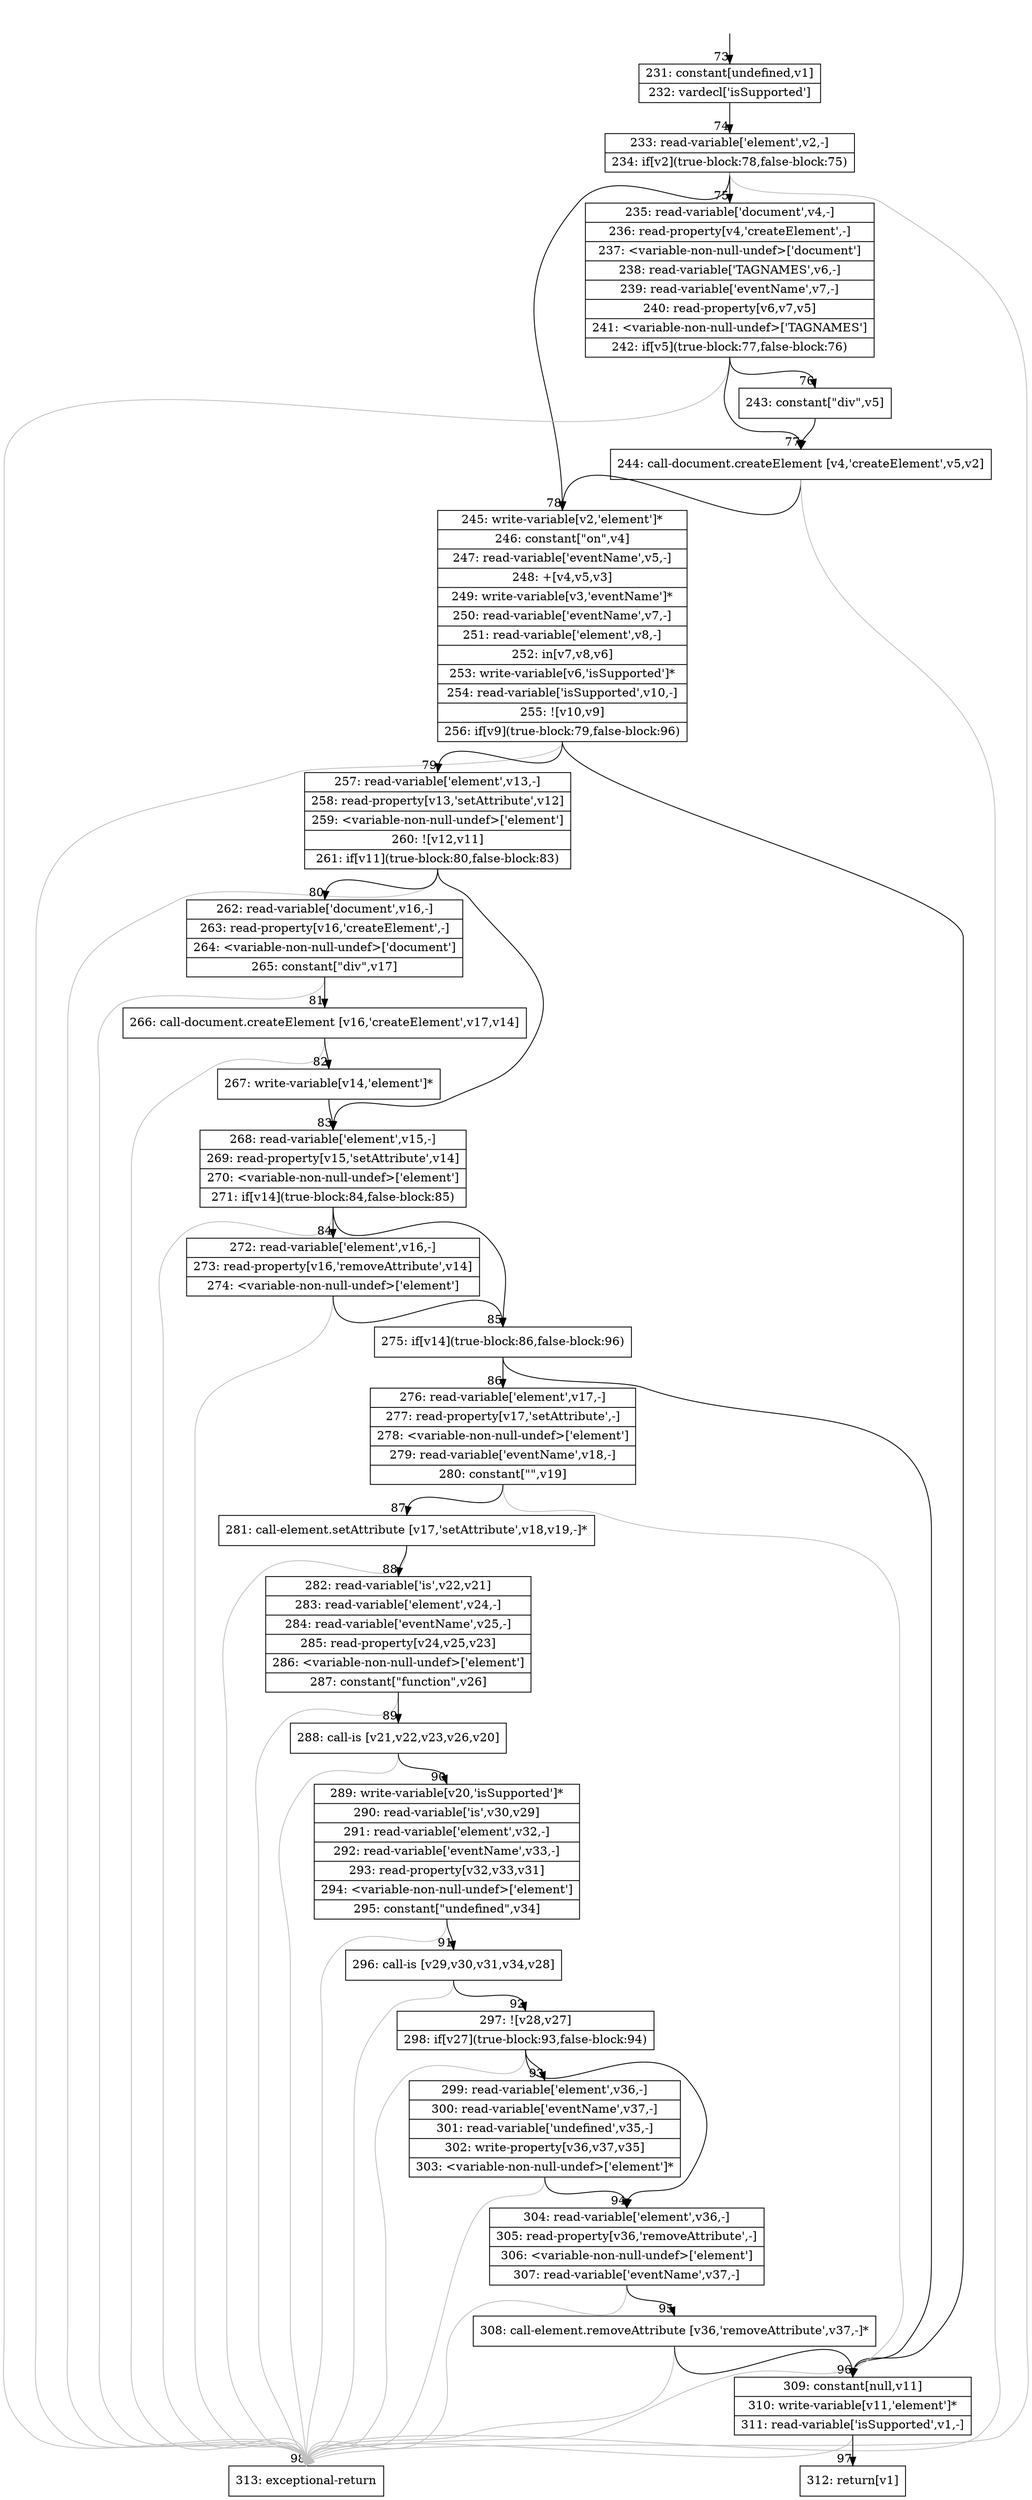 digraph {
rankdir="TD"
BB_entry6[shape=none,label=""];
BB_entry6 -> BB73 [tailport=s, headport=n, headlabel="    73"]
BB73 [shape=record label="{231: constant[undefined,v1]|232: vardecl['isSupported']}" ] 
BB73 -> BB74 [tailport=s, headport=n, headlabel="      74"]
BB74 [shape=record label="{233: read-variable['element',v2,-]|234: if[v2](true-block:78,false-block:75)}" ] 
BB74 -> BB78 [tailport=s, headport=n, headlabel="      78"]
BB74 -> BB75 [tailport=s, headport=n, headlabel="      75"]
BB74 -> BB98 [tailport=s, headport=n, color=gray, headlabel="      98"]
BB75 [shape=record label="{235: read-variable['document',v4,-]|236: read-property[v4,'createElement',-]|237: \<variable-non-null-undef\>['document']|238: read-variable['TAGNAMES',v6,-]|239: read-variable['eventName',v7,-]|240: read-property[v6,v7,v5]|241: \<variable-non-null-undef\>['TAGNAMES']|242: if[v5](true-block:77,false-block:76)}" ] 
BB75 -> BB77 [tailport=s, headport=n, headlabel="      77"]
BB75 -> BB76 [tailport=s, headport=n, headlabel="      76"]
BB75 -> BB98 [tailport=s, headport=n, color=gray]
BB76 [shape=record label="{243: constant[\"div\",v5]}" ] 
BB76 -> BB77 [tailport=s, headport=n]
BB77 [shape=record label="{244: call-document.createElement [v4,'createElement',v5,v2]}" ] 
BB77 -> BB78 [tailport=s, headport=n]
BB77 -> BB98 [tailport=s, headport=n, color=gray]
BB78 [shape=record label="{245: write-variable[v2,'element']*|246: constant[\"on\",v4]|247: read-variable['eventName',v5,-]|248: +[v4,v5,v3]|249: write-variable[v3,'eventName']*|250: read-variable['eventName',v7,-]|251: read-variable['element',v8,-]|252: in[v7,v8,v6]|253: write-variable[v6,'isSupported']*|254: read-variable['isSupported',v10,-]|255: ![v10,v9]|256: if[v9](true-block:79,false-block:96)}" ] 
BB78 -> BB79 [tailport=s, headport=n, headlabel="      79"]
BB78 -> BB96 [tailport=s, headport=n, headlabel="      96"]
BB78 -> BB98 [tailport=s, headport=n, color=gray]
BB79 [shape=record label="{257: read-variable['element',v13,-]|258: read-property[v13,'setAttribute',v12]|259: \<variable-non-null-undef\>['element']|260: ![v12,v11]|261: if[v11](true-block:80,false-block:83)}" ] 
BB79 -> BB80 [tailport=s, headport=n, headlabel="      80"]
BB79 -> BB83 [tailport=s, headport=n, headlabel="      83"]
BB79 -> BB98 [tailport=s, headport=n, color=gray]
BB80 [shape=record label="{262: read-variable['document',v16,-]|263: read-property[v16,'createElement',-]|264: \<variable-non-null-undef\>['document']|265: constant[\"div\",v17]}" ] 
BB80 -> BB81 [tailport=s, headport=n, headlabel="      81"]
BB80 -> BB98 [tailport=s, headport=n, color=gray]
BB81 [shape=record label="{266: call-document.createElement [v16,'createElement',v17,v14]}" ] 
BB81 -> BB82 [tailport=s, headport=n, headlabel="      82"]
BB81 -> BB98 [tailport=s, headport=n, color=gray]
BB82 [shape=record label="{267: write-variable[v14,'element']*}" ] 
BB82 -> BB83 [tailport=s, headport=n]
BB83 [shape=record label="{268: read-variable['element',v15,-]|269: read-property[v15,'setAttribute',v14]|270: \<variable-non-null-undef\>['element']|271: if[v14](true-block:84,false-block:85)}" ] 
BB83 -> BB85 [tailport=s, headport=n, headlabel="      85"]
BB83 -> BB84 [tailport=s, headport=n, headlabel="      84"]
BB83 -> BB98 [tailport=s, headport=n, color=gray]
BB84 [shape=record label="{272: read-variable['element',v16,-]|273: read-property[v16,'removeAttribute',v14]|274: \<variable-non-null-undef\>['element']}" ] 
BB84 -> BB85 [tailport=s, headport=n]
BB84 -> BB98 [tailport=s, headport=n, color=gray]
BB85 [shape=record label="{275: if[v14](true-block:86,false-block:96)}" ] 
BB85 -> BB86 [tailport=s, headport=n, headlabel="      86"]
BB85 -> BB96 [tailport=s, headport=n]
BB86 [shape=record label="{276: read-variable['element',v17,-]|277: read-property[v17,'setAttribute',-]|278: \<variable-non-null-undef\>['element']|279: read-variable['eventName',v18,-]|280: constant[\"\",v19]}" ] 
BB86 -> BB87 [tailport=s, headport=n, headlabel="      87"]
BB86 -> BB98 [tailport=s, headport=n, color=gray]
BB87 [shape=record label="{281: call-element.setAttribute [v17,'setAttribute',v18,v19,-]*}" ] 
BB87 -> BB88 [tailport=s, headport=n, headlabel="      88"]
BB87 -> BB98 [tailport=s, headport=n, color=gray]
BB88 [shape=record label="{282: read-variable['is',v22,v21]|283: read-variable['element',v24,-]|284: read-variable['eventName',v25,-]|285: read-property[v24,v25,v23]|286: \<variable-non-null-undef\>['element']|287: constant[\"function\",v26]}" ] 
BB88 -> BB89 [tailport=s, headport=n, headlabel="      89"]
BB88 -> BB98 [tailport=s, headport=n, color=gray]
BB89 [shape=record label="{288: call-is [v21,v22,v23,v26,v20]}" ] 
BB89 -> BB90 [tailport=s, headport=n, headlabel="      90"]
BB89 -> BB98 [tailport=s, headport=n, color=gray]
BB90 [shape=record label="{289: write-variable[v20,'isSupported']*|290: read-variable['is',v30,v29]|291: read-variable['element',v32,-]|292: read-variable['eventName',v33,-]|293: read-property[v32,v33,v31]|294: \<variable-non-null-undef\>['element']|295: constant[\"undefined\",v34]}" ] 
BB90 -> BB91 [tailport=s, headport=n, headlabel="      91"]
BB90 -> BB98 [tailport=s, headport=n, color=gray]
BB91 [shape=record label="{296: call-is [v29,v30,v31,v34,v28]}" ] 
BB91 -> BB92 [tailport=s, headport=n, headlabel="      92"]
BB91 -> BB98 [tailport=s, headport=n, color=gray]
BB92 [shape=record label="{297: ![v28,v27]|298: if[v27](true-block:93,false-block:94)}" ] 
BB92 -> BB93 [tailport=s, headport=n, headlabel="      93"]
BB92 -> BB94 [tailport=s, headport=n, headlabel="      94"]
BB92 -> BB98 [tailport=s, headport=n, color=gray]
BB93 [shape=record label="{299: read-variable['element',v36,-]|300: read-variable['eventName',v37,-]|301: read-variable['undefined',v35,-]|302: write-property[v36,v37,v35]|303: \<variable-non-null-undef\>['element']*}" ] 
BB93 -> BB94 [tailport=s, headport=n]
BB93 -> BB98 [tailport=s, headport=n, color=gray]
BB94 [shape=record label="{304: read-variable['element',v36,-]|305: read-property[v36,'removeAttribute',-]|306: \<variable-non-null-undef\>['element']|307: read-variable['eventName',v37,-]}" ] 
BB94 -> BB95 [tailport=s, headport=n, headlabel="      95"]
BB94 -> BB98 [tailport=s, headport=n, color=gray]
BB95 [shape=record label="{308: call-element.removeAttribute [v36,'removeAttribute',v37,-]*}" ] 
BB95 -> BB96 [tailport=s, headport=n]
BB95 -> BB98 [tailport=s, headport=n, color=gray]
BB96 [shape=record label="{309: constant[null,v11]|310: write-variable[v11,'element']*|311: read-variable['isSupported',v1,-]}" ] 
BB96 -> BB97 [tailport=s, headport=n, headlabel="      97"]
BB96 -> BB98 [tailport=s, headport=n, color=gray]
BB97 [shape=record label="{312: return[v1]}" ] 
BB98 [shape=record label="{313: exceptional-return}" ] 
//#$~ 141
}
